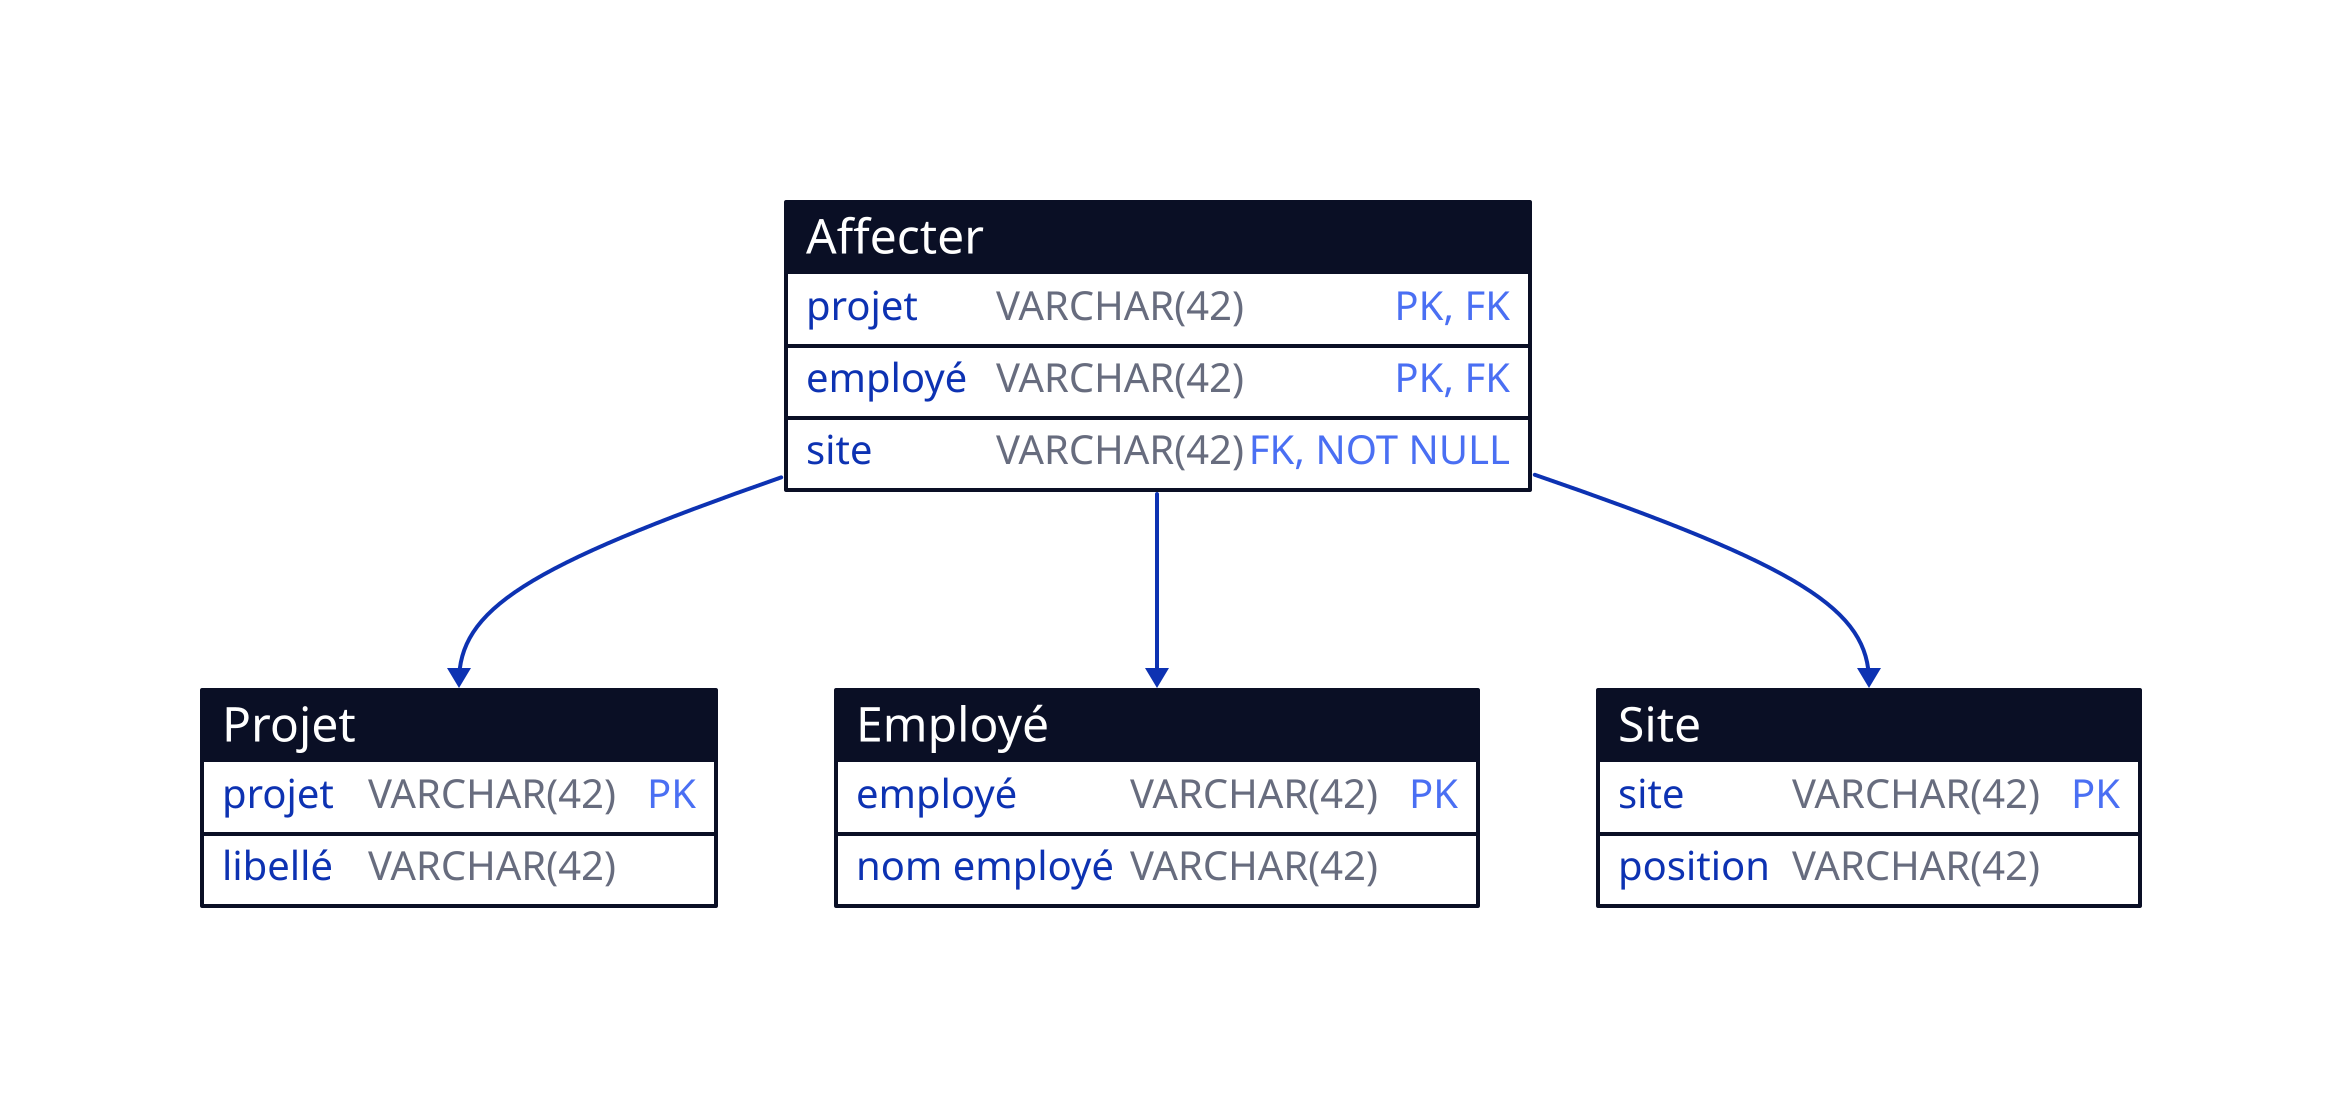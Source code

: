 "Affecter": { shape: sql_table
  "projet":  VARCHAR(42) {constraint: [PK; FK]}
  "employé": VARCHAR(42) {constraint: [PK; FK]}
  "site":    VARCHAR(42) {constraint: [FK; NOT NULL]}
}

"Employé": { shape: sql_table
  "employé":     VARCHAR(42) {constraint: PK}
  "nom employé": VARCHAR(42) 
}

"Projet": { shape: sql_table
  "projet":  VARCHAR(42) {constraint: PK}
  "libellé": VARCHAR(42) 
}

"Site": { shape: sql_table
  "site":     VARCHAR(42) {constraint: PK}
  "position": VARCHAR(42) 
}

"Affecter"."projet" -> "Projet"."projet"
"Affecter"."employé" -> "Employé"."employé"
"Affecter"."site" -> "Site"."site"
